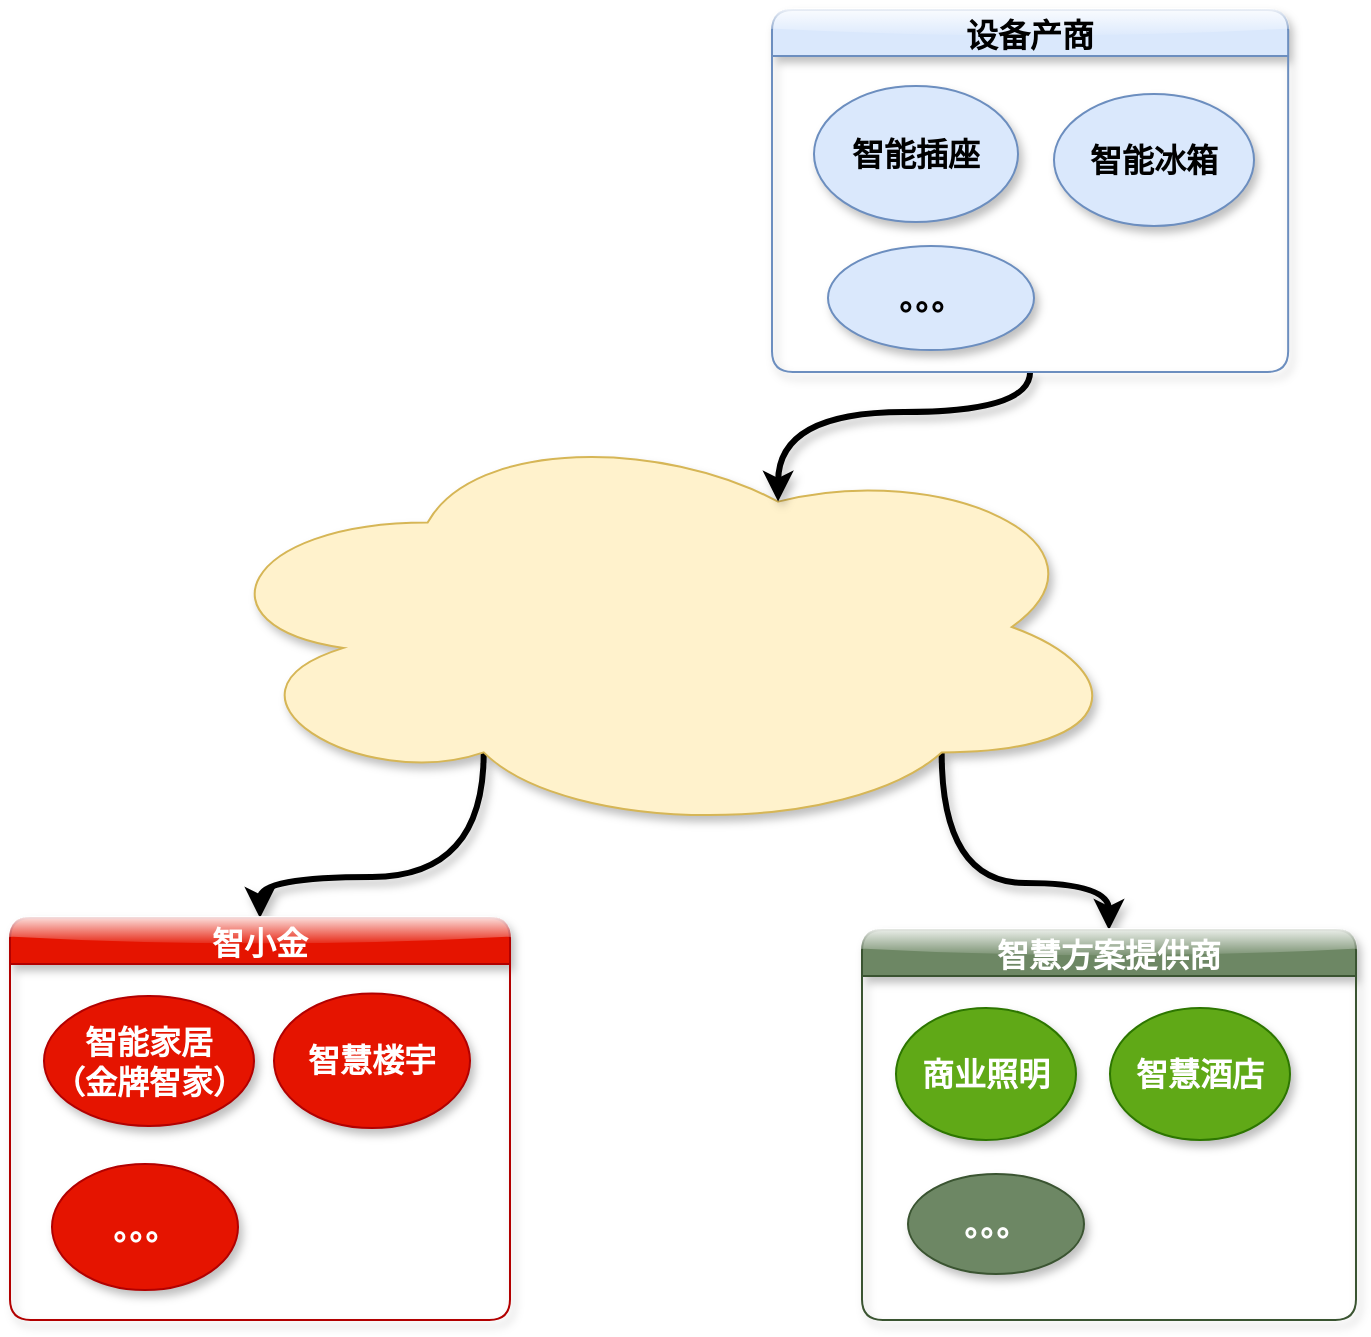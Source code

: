 <mxfile version="14.7.3" type="github">
  <diagram id="prtHgNgQTEPvFCAcTncT" name="Page-1">
    <mxGraphModel dx="1382" dy="1929" grid="0" gridSize="10" guides="1" tooltips="1" connect="1" arrows="1" fold="1" page="1" pageScale="1" pageWidth="827" pageHeight="1169" math="0" shadow="0">
      <root>
        <mxCell id="0" />
        <mxCell id="1" parent="0" />
        <mxCell id="zOaPCI-I9Z9_q9aIMX81-6" value="" style="edgeStyle=orthogonalEdgeStyle;rounded=0;orthogonalLoop=1;jettySize=auto;html=1;fontSize=16;fontStyle=1;curved=1;strokeWidth=3;exitX=0.31;exitY=0.8;exitDx=0;exitDy=0;exitPerimeter=0;shadow=1;" edge="1" parent="1" source="zOaPCI-I9Z9_q9aIMX81-2" target="zOaPCI-I9Z9_q9aIMX81-9">
          <mxGeometry relative="1" as="geometry">
            <mxPoint x="196" y="-329" as="targetPoint" />
          </mxGeometry>
        </mxCell>
        <mxCell id="zOaPCI-I9Z9_q9aIMX81-22" style="edgeStyle=orthogonalEdgeStyle;rounded=0;orthogonalLoop=1;jettySize=auto;html=1;fontSize=16;fontStyle=1;curved=1;strokeWidth=3;exitX=0.8;exitY=0.8;exitDx=0;exitDy=0;exitPerimeter=0;shadow=1;" edge="1" parent="1" source="zOaPCI-I9Z9_q9aIMX81-2" target="zOaPCI-I9Z9_q9aIMX81-17">
          <mxGeometry relative="1" as="geometry" />
        </mxCell>
        <mxCell id="zOaPCI-I9Z9_q9aIMX81-2" value="" style="ellipse;shape=cloud;whiteSpace=wrap;html=1;fillColor=#fff2cc;strokeColor=#d6b656;shadow=1;fontSize=16;fontStyle=1;sketch=0;" vertex="1" parent="1">
          <mxGeometry x="175" y="-711" width="467.29" height="209" as="geometry" />
        </mxCell>
        <mxCell id="zOaPCI-I9Z9_q9aIMX81-1" value="" style="shape=image;verticalLabelPosition=bottom;labelBackgroundColor=#ffffff;verticalAlign=top;aspect=fixed;imageAspect=0;image=http://iot.creoiot.com/images/login/hekr_logo.png;sketch=0;fontSize=16;fontStyle=1" vertex="1" parent="1">
          <mxGeometry x="315" y="-629" width="203.92" height="60" as="geometry" />
        </mxCell>
        <mxCell id="zOaPCI-I9Z9_q9aIMX81-9" value="智小金" style="swimlane;shadow=1;sketch=0;fontSize=16;fontStyle=1;fillColor=#e51400;strokeColor=#B20000;fontColor=#ffffff;rounded=1;glass=1;" vertex="1" parent="1">
          <mxGeometry x="83" y="-461" width="250" height="201" as="geometry">
            <mxRectangle x="337" y="591" width="63" height="23" as="alternateBounds" />
          </mxGeometry>
        </mxCell>
        <mxCell id="zOaPCI-I9Z9_q9aIMX81-8" value="智能家居&lt;br style=&quot;font-size: 16px;&quot;&gt;（金牌智家）" style="ellipse;whiteSpace=wrap;html=1;shadow=1;sketch=0;fontSize=16;fontStyle=1;fillColor=#e51400;strokeColor=#B20000;fontColor=#ffffff;" vertex="1" parent="zOaPCI-I9Z9_q9aIMX81-9">
          <mxGeometry x="17" y="39" width="105" height="65" as="geometry" />
        </mxCell>
        <mxCell id="zOaPCI-I9Z9_q9aIMX81-11" value="智慧楼宇" style="ellipse;whiteSpace=wrap;html=1;shadow=1;sketch=0;fontSize=16;fontStyle=1;fillColor=#e51400;strokeColor=#B20000;fontColor=#ffffff;" vertex="1" parent="zOaPCI-I9Z9_q9aIMX81-9">
          <mxGeometry x="132" y="37.75" width="98" height="67.25" as="geometry" />
        </mxCell>
        <mxCell id="zOaPCI-I9Z9_q9aIMX81-12" value="。。。" style="ellipse;whiteSpace=wrap;html=1;shadow=1;sketch=0;fontSize=16;fontStyle=1;fillColor=#e51400;strokeColor=#B20000;fontColor=#ffffff;" vertex="1" parent="zOaPCI-I9Z9_q9aIMX81-9">
          <mxGeometry x="21" y="123" width="93" height="63" as="geometry" />
        </mxCell>
        <mxCell id="zOaPCI-I9Z9_q9aIMX81-21" style="edgeStyle=orthogonalEdgeStyle;rounded=0;orthogonalLoop=1;jettySize=auto;html=1;entryX=0.625;entryY=0.2;entryDx=0;entryDy=0;entryPerimeter=0;fontSize=16;fontStyle=1;curved=1;strokeWidth=3;shadow=1;sketch=0;" edge="1" parent="1" source="zOaPCI-I9Z9_q9aIMX81-13" target="zOaPCI-I9Z9_q9aIMX81-2">
          <mxGeometry relative="1" as="geometry" />
        </mxCell>
        <mxCell id="zOaPCI-I9Z9_q9aIMX81-13" value="设备产商" style="swimlane;shadow=1;sketch=0;fontSize=16;fontStyle=1;fillColor=#dae8fc;strokeColor=#6c8ebf;rounded=1;glass=1;" vertex="1" parent="1">
          <mxGeometry x="464" y="-915" width="258.08" height="181" as="geometry">
            <mxRectangle x="337" y="591" width="63" height="23" as="alternateBounds" />
          </mxGeometry>
        </mxCell>
        <mxCell id="zOaPCI-I9Z9_q9aIMX81-14" value="智能插座" style="ellipse;whiteSpace=wrap;html=1;shadow=1;sketch=0;fontSize=16;fontStyle=1;fillColor=#dae8fc;strokeColor=#6c8ebf;" vertex="1" parent="zOaPCI-I9Z9_q9aIMX81-13">
          <mxGeometry x="21" y="38" width="102" height="68" as="geometry" />
        </mxCell>
        <mxCell id="zOaPCI-I9Z9_q9aIMX81-15" value="智能冰箱" style="ellipse;whiteSpace=wrap;html=1;shadow=1;sketch=0;fontSize=16;fontStyle=1;fillColor=#dae8fc;strokeColor=#6c8ebf;" vertex="1" parent="zOaPCI-I9Z9_q9aIMX81-13">
          <mxGeometry x="141" y="42" width="100" height="66" as="geometry" />
        </mxCell>
        <mxCell id="zOaPCI-I9Z9_q9aIMX81-16" value="。。。" style="ellipse;whiteSpace=wrap;html=1;shadow=1;sketch=0;fontSize=16;fontStyle=1;fillColor=#dae8fc;strokeColor=#6c8ebf;" vertex="1" parent="zOaPCI-I9Z9_q9aIMX81-13">
          <mxGeometry x="28" y="118" width="103" height="52" as="geometry" />
        </mxCell>
        <mxCell id="zOaPCI-I9Z9_q9aIMX81-17" value="智慧方案提供商" style="swimlane;shadow=1;sketch=0;startSize=23;fontSize=16;fontStyle=1;fillColor=#6d8764;strokeColor=#3A5431;fontColor=#ffffff;rounded=1;glass=1;" vertex="1" parent="1">
          <mxGeometry x="509" y="-455" width="247" height="195" as="geometry">
            <mxRectangle x="337" y="591" width="63" height="23" as="alternateBounds" />
          </mxGeometry>
        </mxCell>
        <mxCell id="zOaPCI-I9Z9_q9aIMX81-18" value="商业照明" style="ellipse;whiteSpace=wrap;html=1;shadow=1;sketch=0;fontSize=16;fontStyle=1;fillColor=#60a917;strokeColor=#2D7600;fontColor=#ffffff;" vertex="1" parent="zOaPCI-I9Z9_q9aIMX81-17">
          <mxGeometry x="17" y="39" width="90" height="66" as="geometry" />
        </mxCell>
        <mxCell id="zOaPCI-I9Z9_q9aIMX81-20" value="。。。" style="ellipse;whiteSpace=wrap;html=1;shadow=1;sketch=0;fontSize=16;fontStyle=1;fillColor=#6d8764;strokeColor=#3A5431;fontColor=#ffffff;" vertex="1" parent="zOaPCI-I9Z9_q9aIMX81-17">
          <mxGeometry x="23" y="122" width="88" height="50" as="geometry" />
        </mxCell>
        <mxCell id="zOaPCI-I9Z9_q9aIMX81-25" value="智慧酒店" style="ellipse;whiteSpace=wrap;html=1;shadow=1;sketch=0;fontSize=16;fontStyle=1;fillColor=#60a917;strokeColor=#2D7600;fontColor=#ffffff;" vertex="1" parent="zOaPCI-I9Z9_q9aIMX81-17">
          <mxGeometry x="124" y="39" width="90" height="66" as="geometry" />
        </mxCell>
      </root>
    </mxGraphModel>
  </diagram>
</mxfile>
